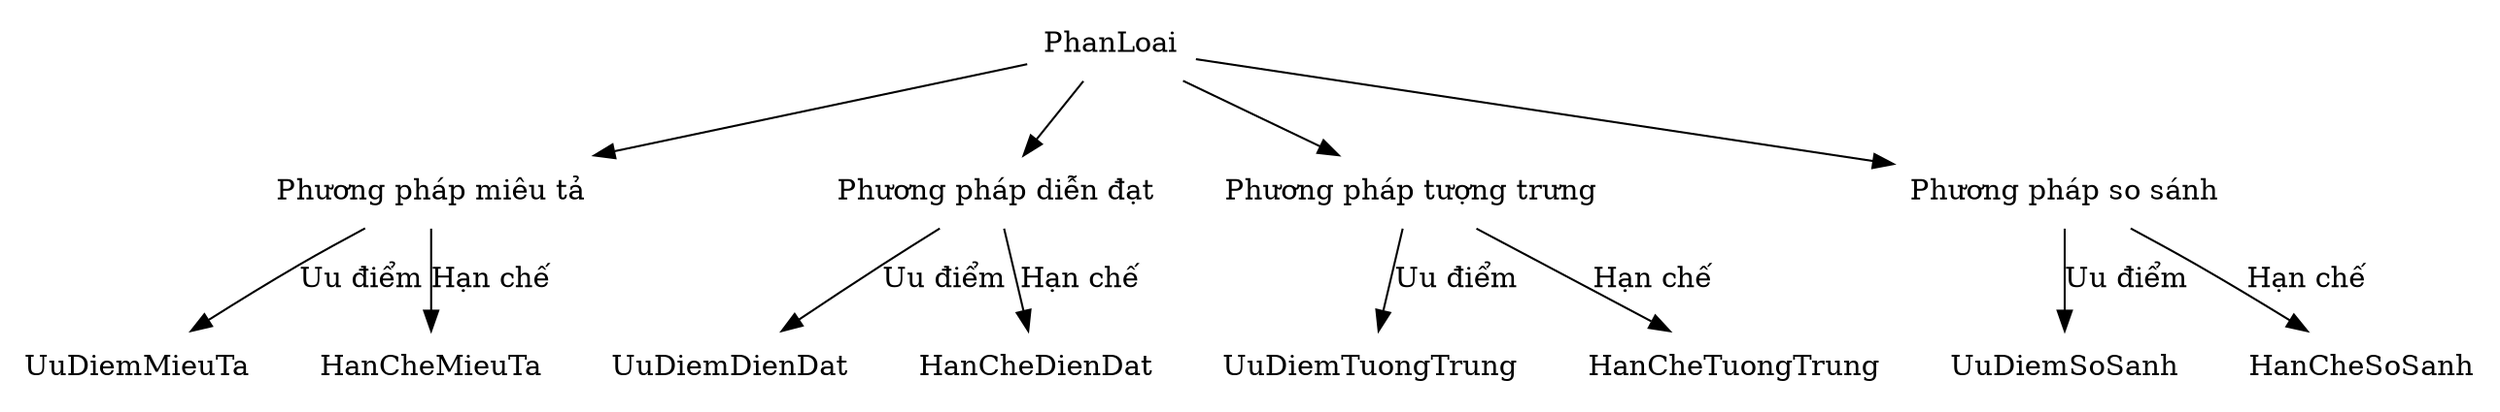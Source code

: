 
digraph PhuongThucBieuDatTrongVanHoc {
node [shape=plaintext]
PhanLoai -> PhuongPhapMieuTa
PhanLoai -> PhuongPhapDienDat
PhanLoai -> PhuongPhapTuongTrung
PhanLoai -> PhuongPhapSoSanh

PhuongPhapMieuTa [label="Phương pháp miêu tả"]
PhuongPhapMieuTa -> UuDiemMieuTa [label="Uu điểm"]
PhuongPhapMieuTa -> HanCheMieuTa [label="Hạn chế"]

PhuongPhapDienDat [label="Phương pháp diễn đạt"]
PhuongPhapDienDat -> UuDiemDienDat [label="Uu điểm"]
PhuongPhapDienDat -> HanCheDienDat [label="Hạn chế"]

PhuongPhapTuongTrung [label="Phương pháp tượng trưng"]
PhuongPhapTuongTrung -> UuDiemTuongTrung [label="Uu điểm"]
PhuongPhapTuongTrung -> HanCheTuongTrung [label="Hạn chế"]

PhuongPhapSoSanh [label="Phương pháp so sánh"]
PhuongPhapSoSanh -> UuDiemSoSanh [label="Uu điểm"]
PhuongPhapSoSanh -> HanCheSoSanh [label="Hạn chế"]
}
